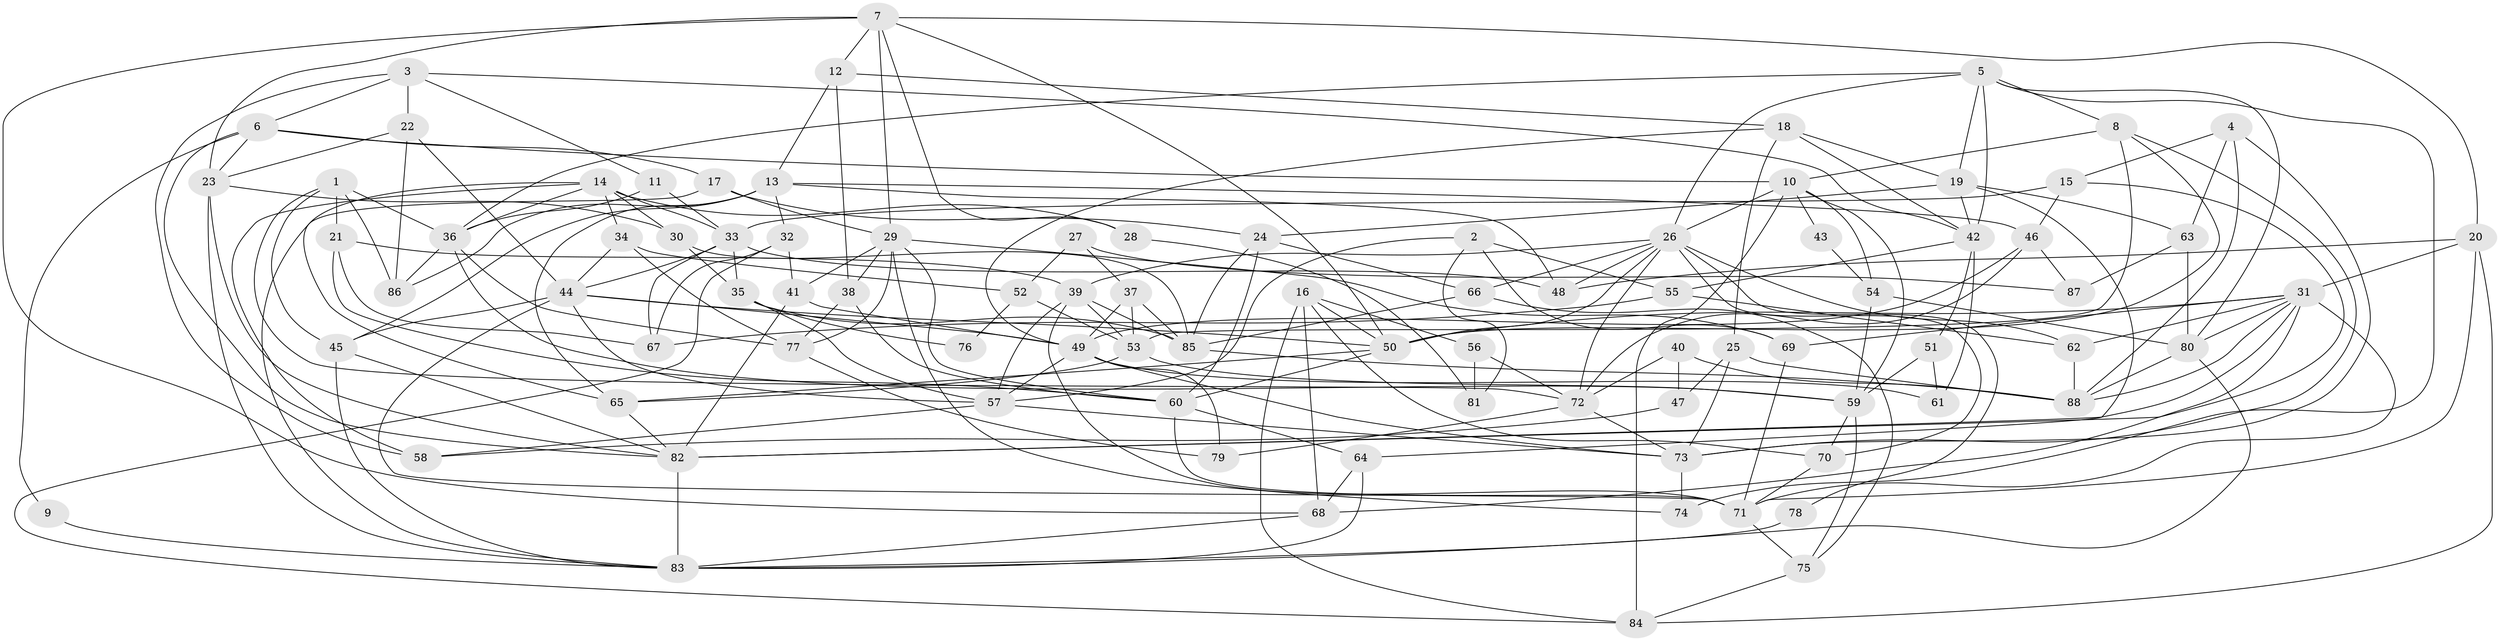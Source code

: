 // original degree distribution, {5: 0.1643835616438356, 3: 0.2602739726027397, 6: 0.0684931506849315, 2: 0.13013698630136986, 4: 0.3082191780821918, 7: 0.0547945205479452, 8: 0.0136986301369863}
// Generated by graph-tools (version 1.1) at 2025/37/03/04/25 23:37:08]
// undirected, 88 vertices, 222 edges
graph export_dot {
  node [color=gray90,style=filled];
  1;
  2;
  3;
  4;
  5;
  6;
  7;
  8;
  9;
  10;
  11;
  12;
  13;
  14;
  15;
  16;
  17;
  18;
  19;
  20;
  21;
  22;
  23;
  24;
  25;
  26;
  27;
  28;
  29;
  30;
  31;
  32;
  33;
  34;
  35;
  36;
  37;
  38;
  39;
  40;
  41;
  42;
  43;
  44;
  45;
  46;
  47;
  48;
  49;
  50;
  51;
  52;
  53;
  54;
  55;
  56;
  57;
  58;
  59;
  60;
  61;
  62;
  63;
  64;
  65;
  66;
  67;
  68;
  69;
  70;
  71;
  72;
  73;
  74;
  75;
  76;
  77;
  78;
  79;
  80;
  81;
  82;
  83;
  84;
  85;
  86;
  87;
  88;
  1 -- 21 [weight=1.0];
  1 -- 36 [weight=1.0];
  1 -- 45 [weight=1.0];
  1 -- 72 [weight=1.0];
  1 -- 86 [weight=1.0];
  2 -- 55 [weight=1.0];
  2 -- 57 [weight=1.0];
  2 -- 69 [weight=1.0];
  2 -- 81 [weight=1.0];
  3 -- 6 [weight=1.0];
  3 -- 11 [weight=1.0];
  3 -- 22 [weight=1.0];
  3 -- 42 [weight=1.0];
  3 -- 58 [weight=1.0];
  4 -- 15 [weight=1.0];
  4 -- 63 [weight=1.0];
  4 -- 73 [weight=1.0];
  4 -- 88 [weight=1.0];
  5 -- 8 [weight=1.0];
  5 -- 19 [weight=1.0];
  5 -- 26 [weight=1.0];
  5 -- 36 [weight=2.0];
  5 -- 42 [weight=1.0];
  5 -- 74 [weight=1.0];
  5 -- 80 [weight=1.0];
  6 -- 9 [weight=1.0];
  6 -- 10 [weight=1.0];
  6 -- 17 [weight=1.0];
  6 -- 23 [weight=1.0];
  6 -- 82 [weight=1.0];
  7 -- 12 [weight=1.0];
  7 -- 20 [weight=1.0];
  7 -- 23 [weight=1.0];
  7 -- 28 [weight=1.0];
  7 -- 29 [weight=1.0];
  7 -- 50 [weight=1.0];
  7 -- 68 [weight=1.0];
  8 -- 10 [weight=1.0];
  8 -- 50 [weight=1.0];
  8 -- 53 [weight=2.0];
  8 -- 73 [weight=1.0];
  9 -- 83 [weight=1.0];
  10 -- 26 [weight=1.0];
  10 -- 43 [weight=1.0];
  10 -- 54 [weight=1.0];
  10 -- 59 [weight=1.0];
  10 -- 84 [weight=1.0];
  11 -- 33 [weight=1.0];
  11 -- 36 [weight=1.0];
  12 -- 13 [weight=1.0];
  12 -- 18 [weight=1.0];
  12 -- 38 [weight=1.0];
  13 -- 32 [weight=1.0];
  13 -- 45 [weight=1.0];
  13 -- 46 [weight=1.0];
  13 -- 48 [weight=1.0];
  13 -- 65 [weight=2.0];
  13 -- 86 [weight=1.0];
  14 -- 28 [weight=1.0];
  14 -- 30 [weight=1.0];
  14 -- 33 [weight=1.0];
  14 -- 34 [weight=1.0];
  14 -- 36 [weight=1.0];
  14 -- 58 [weight=2.0];
  14 -- 65 [weight=1.0];
  15 -- 33 [weight=1.0];
  15 -- 46 [weight=1.0];
  15 -- 82 [weight=1.0];
  16 -- 50 [weight=1.0];
  16 -- 56 [weight=1.0];
  16 -- 68 [weight=1.0];
  16 -- 70 [weight=1.0];
  16 -- 84 [weight=1.0];
  17 -- 24 [weight=1.0];
  17 -- 29 [weight=1.0];
  17 -- 83 [weight=1.0];
  18 -- 19 [weight=1.0];
  18 -- 25 [weight=1.0];
  18 -- 42 [weight=2.0];
  18 -- 49 [weight=1.0];
  19 -- 24 [weight=1.0];
  19 -- 42 [weight=1.0];
  19 -- 63 [weight=1.0];
  19 -- 64 [weight=1.0];
  20 -- 31 [weight=1.0];
  20 -- 48 [weight=1.0];
  20 -- 71 [weight=1.0];
  20 -- 84 [weight=1.0];
  21 -- 39 [weight=1.0];
  21 -- 60 [weight=1.0];
  21 -- 67 [weight=1.0];
  22 -- 23 [weight=1.0];
  22 -- 44 [weight=1.0];
  22 -- 86 [weight=1.0];
  23 -- 30 [weight=1.0];
  23 -- 82 [weight=1.0];
  23 -- 83 [weight=1.0];
  24 -- 60 [weight=2.0];
  24 -- 66 [weight=1.0];
  24 -- 85 [weight=1.0];
  25 -- 47 [weight=1.0];
  25 -- 73 [weight=1.0];
  25 -- 88 [weight=1.0];
  26 -- 39 [weight=1.0];
  26 -- 48 [weight=1.0];
  26 -- 50 [weight=1.0];
  26 -- 62 [weight=2.0];
  26 -- 66 [weight=1.0];
  26 -- 70 [weight=2.0];
  26 -- 72 [weight=1.0];
  26 -- 78 [weight=1.0];
  27 -- 37 [weight=1.0];
  27 -- 52 [weight=1.0];
  27 -- 87 [weight=1.0];
  28 -- 81 [weight=1.0];
  29 -- 38 [weight=1.0];
  29 -- 41 [weight=1.0];
  29 -- 60 [weight=1.0];
  29 -- 69 [weight=1.0];
  29 -- 74 [weight=1.0];
  29 -- 77 [weight=1.0];
  30 -- 35 [weight=1.0];
  30 -- 85 [weight=1.0];
  31 -- 50 [weight=1.0];
  31 -- 62 [weight=1.0];
  31 -- 68 [weight=1.0];
  31 -- 69 [weight=1.0];
  31 -- 71 [weight=1.0];
  31 -- 80 [weight=1.0];
  31 -- 82 [weight=2.0];
  31 -- 88 [weight=1.0];
  32 -- 41 [weight=1.0];
  32 -- 67 [weight=1.0];
  32 -- 84 [weight=1.0];
  33 -- 35 [weight=1.0];
  33 -- 44 [weight=1.0];
  33 -- 48 [weight=1.0];
  33 -- 67 [weight=1.0];
  34 -- 44 [weight=1.0];
  34 -- 52 [weight=1.0];
  34 -- 77 [weight=1.0];
  35 -- 57 [weight=1.0];
  35 -- 76 [weight=1.0];
  35 -- 85 [weight=1.0];
  36 -- 59 [weight=1.0];
  36 -- 77 [weight=1.0];
  36 -- 86 [weight=1.0];
  37 -- 49 [weight=1.0];
  37 -- 53 [weight=1.0];
  37 -- 85 [weight=1.0];
  38 -- 60 [weight=1.0];
  38 -- 77 [weight=1.0];
  39 -- 53 [weight=1.0];
  39 -- 57 [weight=1.0];
  39 -- 71 [weight=1.0];
  39 -- 85 [weight=1.0];
  40 -- 47 [weight=1.0];
  40 -- 72 [weight=1.0];
  40 -- 88 [weight=1.0];
  41 -- 49 [weight=1.0];
  41 -- 82 [weight=1.0];
  42 -- 51 [weight=1.0];
  42 -- 55 [weight=1.0];
  42 -- 61 [weight=1.0];
  43 -- 54 [weight=1.0];
  44 -- 45 [weight=1.0];
  44 -- 49 [weight=1.0];
  44 -- 50 [weight=1.0];
  44 -- 57 [weight=1.0];
  44 -- 71 [weight=1.0];
  45 -- 82 [weight=1.0];
  45 -- 83 [weight=1.0];
  46 -- 49 [weight=1.0];
  46 -- 72 [weight=1.0];
  46 -- 87 [weight=1.0];
  47 -- 58 [weight=1.0];
  49 -- 57 [weight=1.0];
  49 -- 61 [weight=1.0];
  49 -- 73 [weight=1.0];
  49 -- 79 [weight=1.0];
  50 -- 60 [weight=1.0];
  50 -- 65 [weight=1.0];
  51 -- 59 [weight=2.0];
  51 -- 61 [weight=1.0];
  52 -- 53 [weight=1.0];
  52 -- 76 [weight=1.0];
  53 -- 59 [weight=1.0];
  53 -- 65 [weight=1.0];
  54 -- 59 [weight=1.0];
  54 -- 80 [weight=1.0];
  55 -- 62 [weight=1.0];
  55 -- 67 [weight=1.0];
  56 -- 72 [weight=1.0];
  56 -- 81 [weight=1.0];
  57 -- 58 [weight=1.0];
  57 -- 73 [weight=1.0];
  59 -- 70 [weight=1.0];
  59 -- 75 [weight=1.0];
  60 -- 64 [weight=1.0];
  60 -- 71 [weight=1.0];
  62 -- 88 [weight=1.0];
  63 -- 80 [weight=1.0];
  63 -- 87 [weight=1.0];
  64 -- 68 [weight=1.0];
  64 -- 83 [weight=1.0];
  65 -- 82 [weight=1.0];
  66 -- 75 [weight=1.0];
  66 -- 85 [weight=1.0];
  68 -- 83 [weight=1.0];
  69 -- 71 [weight=1.0];
  70 -- 71 [weight=1.0];
  71 -- 75 [weight=1.0];
  72 -- 73 [weight=1.0];
  72 -- 79 [weight=1.0];
  73 -- 74 [weight=1.0];
  75 -- 84 [weight=1.0];
  77 -- 79 [weight=1.0];
  78 -- 83 [weight=1.0];
  80 -- 83 [weight=1.0];
  80 -- 88 [weight=1.0];
  82 -- 83 [weight=1.0];
  85 -- 88 [weight=1.0];
}
